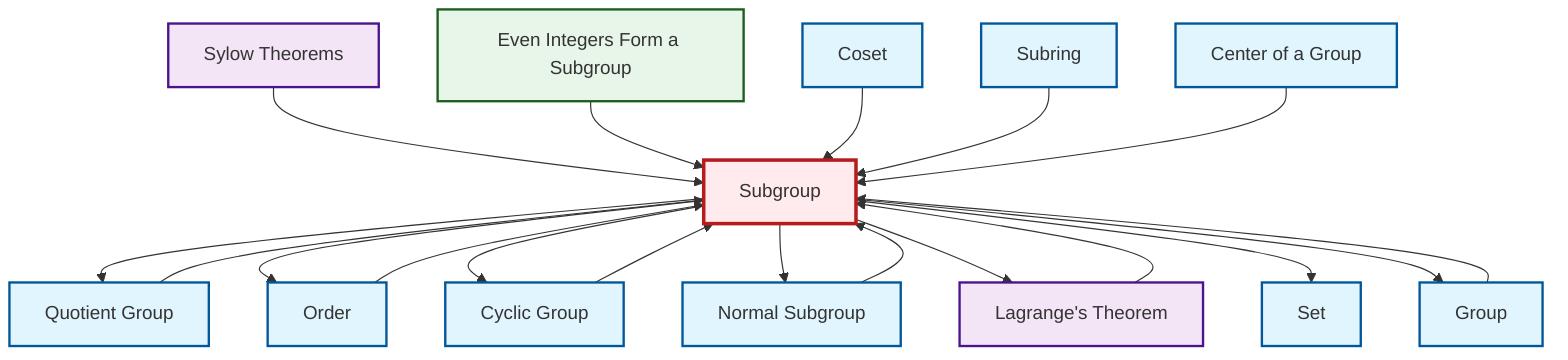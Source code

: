 graph TD
    classDef definition fill:#e1f5fe,stroke:#01579b,stroke-width:2px
    classDef theorem fill:#f3e5f5,stroke:#4a148c,stroke-width:2px
    classDef axiom fill:#fff3e0,stroke:#e65100,stroke-width:2px
    classDef example fill:#e8f5e9,stroke:#1b5e20,stroke-width:2px
    classDef current fill:#ffebee,stroke:#b71c1c,stroke-width:3px
    def-subring["Subring"]:::definition
    def-quotient-group["Quotient Group"]:::definition
    ex-even-integers-subgroup["Even Integers Form a Subgroup"]:::example
    thm-sylow["Sylow Theorems"]:::theorem
    def-set["Set"]:::definition
    def-cyclic-group["Cyclic Group"]:::definition
    def-coset["Coset"]:::definition
    def-group["Group"]:::definition
    def-center-of-group["Center of a Group"]:::definition
    def-subgroup["Subgroup"]:::definition
    def-normal-subgroup["Normal Subgroup"]:::definition
    thm-lagrange["Lagrange's Theorem"]:::theorem
    def-order["Order"]:::definition
    thm-sylow --> def-subgroup
    thm-lagrange --> def-subgroup
    ex-even-integers-subgroup --> def-subgroup
    def-subgroup --> def-quotient-group
    def-subgroup --> def-order
    def-group --> def-subgroup
    def-normal-subgroup --> def-subgroup
    def-coset --> def-subgroup
    def-subgroup --> def-cyclic-group
    def-subgroup --> def-normal-subgroup
    def-subgroup --> thm-lagrange
    def-quotient-group --> def-subgroup
    def-subring --> def-subgroup
    def-subgroup --> def-set
    def-cyclic-group --> def-subgroup
    def-center-of-group --> def-subgroup
    def-order --> def-subgroup
    def-subgroup --> def-group
    class def-subgroup current